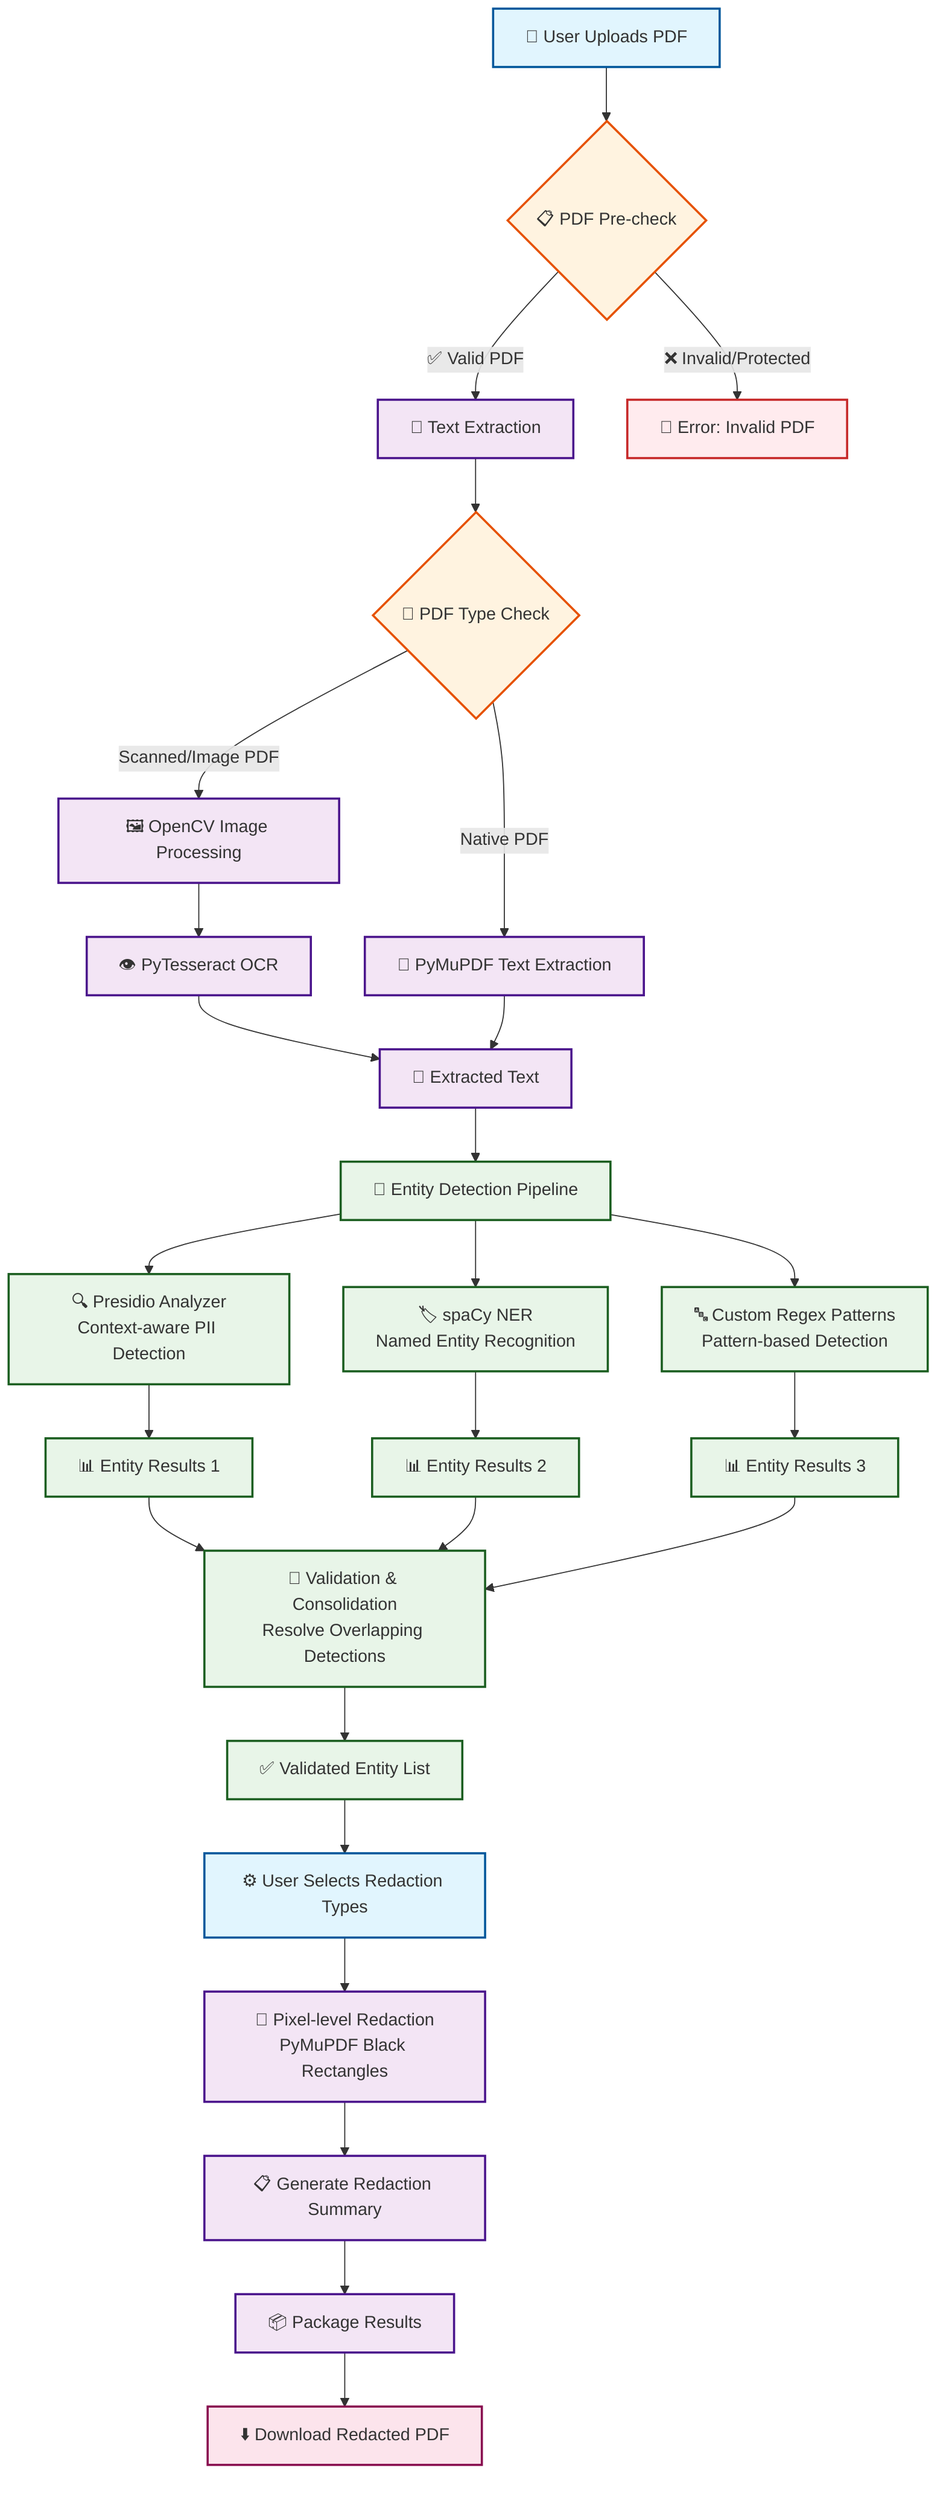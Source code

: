 flowchart TD
    A[👤 User Uploads PDF] --> B{📋 PDF Pre-check}
    B -->|✅ Valid PDF| C[📄 Text Extraction]
    B -->|❌ Invalid/Protected| D[🚫 Error: Invalid PDF]
    
    C --> E{📝 PDF Type Check}
    E -->|Native PDF| F[📖 PyMuPDF Text Extraction]
    E -->|Scanned/Image PDF| G[🖼️ OpenCV Image Processing]
    
    G --> H[👁️ PyTesseract OCR]
    H --> I[📝 Extracted Text]
    F --> I
    
    I --> J[🧠 Entity Detection Pipeline]
    
    J --> K[🔍 Presidio Analyzer<br/>Context-aware PII Detection]
    J --> L[🏷️ spaCy NER<br/>Named Entity Recognition]
    J --> M[🔤 Custom Regex Patterns<br/>Pattern-based Detection]
    
    K --> N[📊 Entity Results 1]
    L --> O[📊 Entity Results 2]
    M --> P[📊 Entity Results 3]
    
    N --> Q[🔧 Validation & Consolidation<br/>Resolve Overlapping Detections]
    O --> Q
    P --> Q
    
    Q --> R[✅ Validated Entity List]
    R --> S[⚙️ User Selects Redaction Types]
    S --> T[🖤 Pixel-level Redaction<br/>PyMuPDF Black Rectangles]
    
    T --> U[📋 Generate Redaction Summary]
    U --> V[📦 Package Results]
    V --> W[⬇️ Download Redacted PDF]
    
    %% Styling
    classDef userAction fill:#e1f5fe,stroke:#01579b,stroke-width:2px
    classDef processing fill:#f3e5f5,stroke:#4a148c,stroke-width:2px
    classDef aiProcess fill:#e8f5e8,stroke:#1b5e20,stroke-width:2px
    classDef decision fill:#fff3e0,stroke:#e65100,stroke-width:2px
    classDef output fill:#fce4ec,stroke:#880e4f,stroke-width:2px
    classDef error fill:#ffebee,stroke:#c62828,stroke-width:2px
    
    class A,S,W userAction
    class C,F,G,H,I,T,U,V processing
    class J,K,L,M,N,O,P,Q,R aiProcess
    class B,E decision
    class W output
    class D error